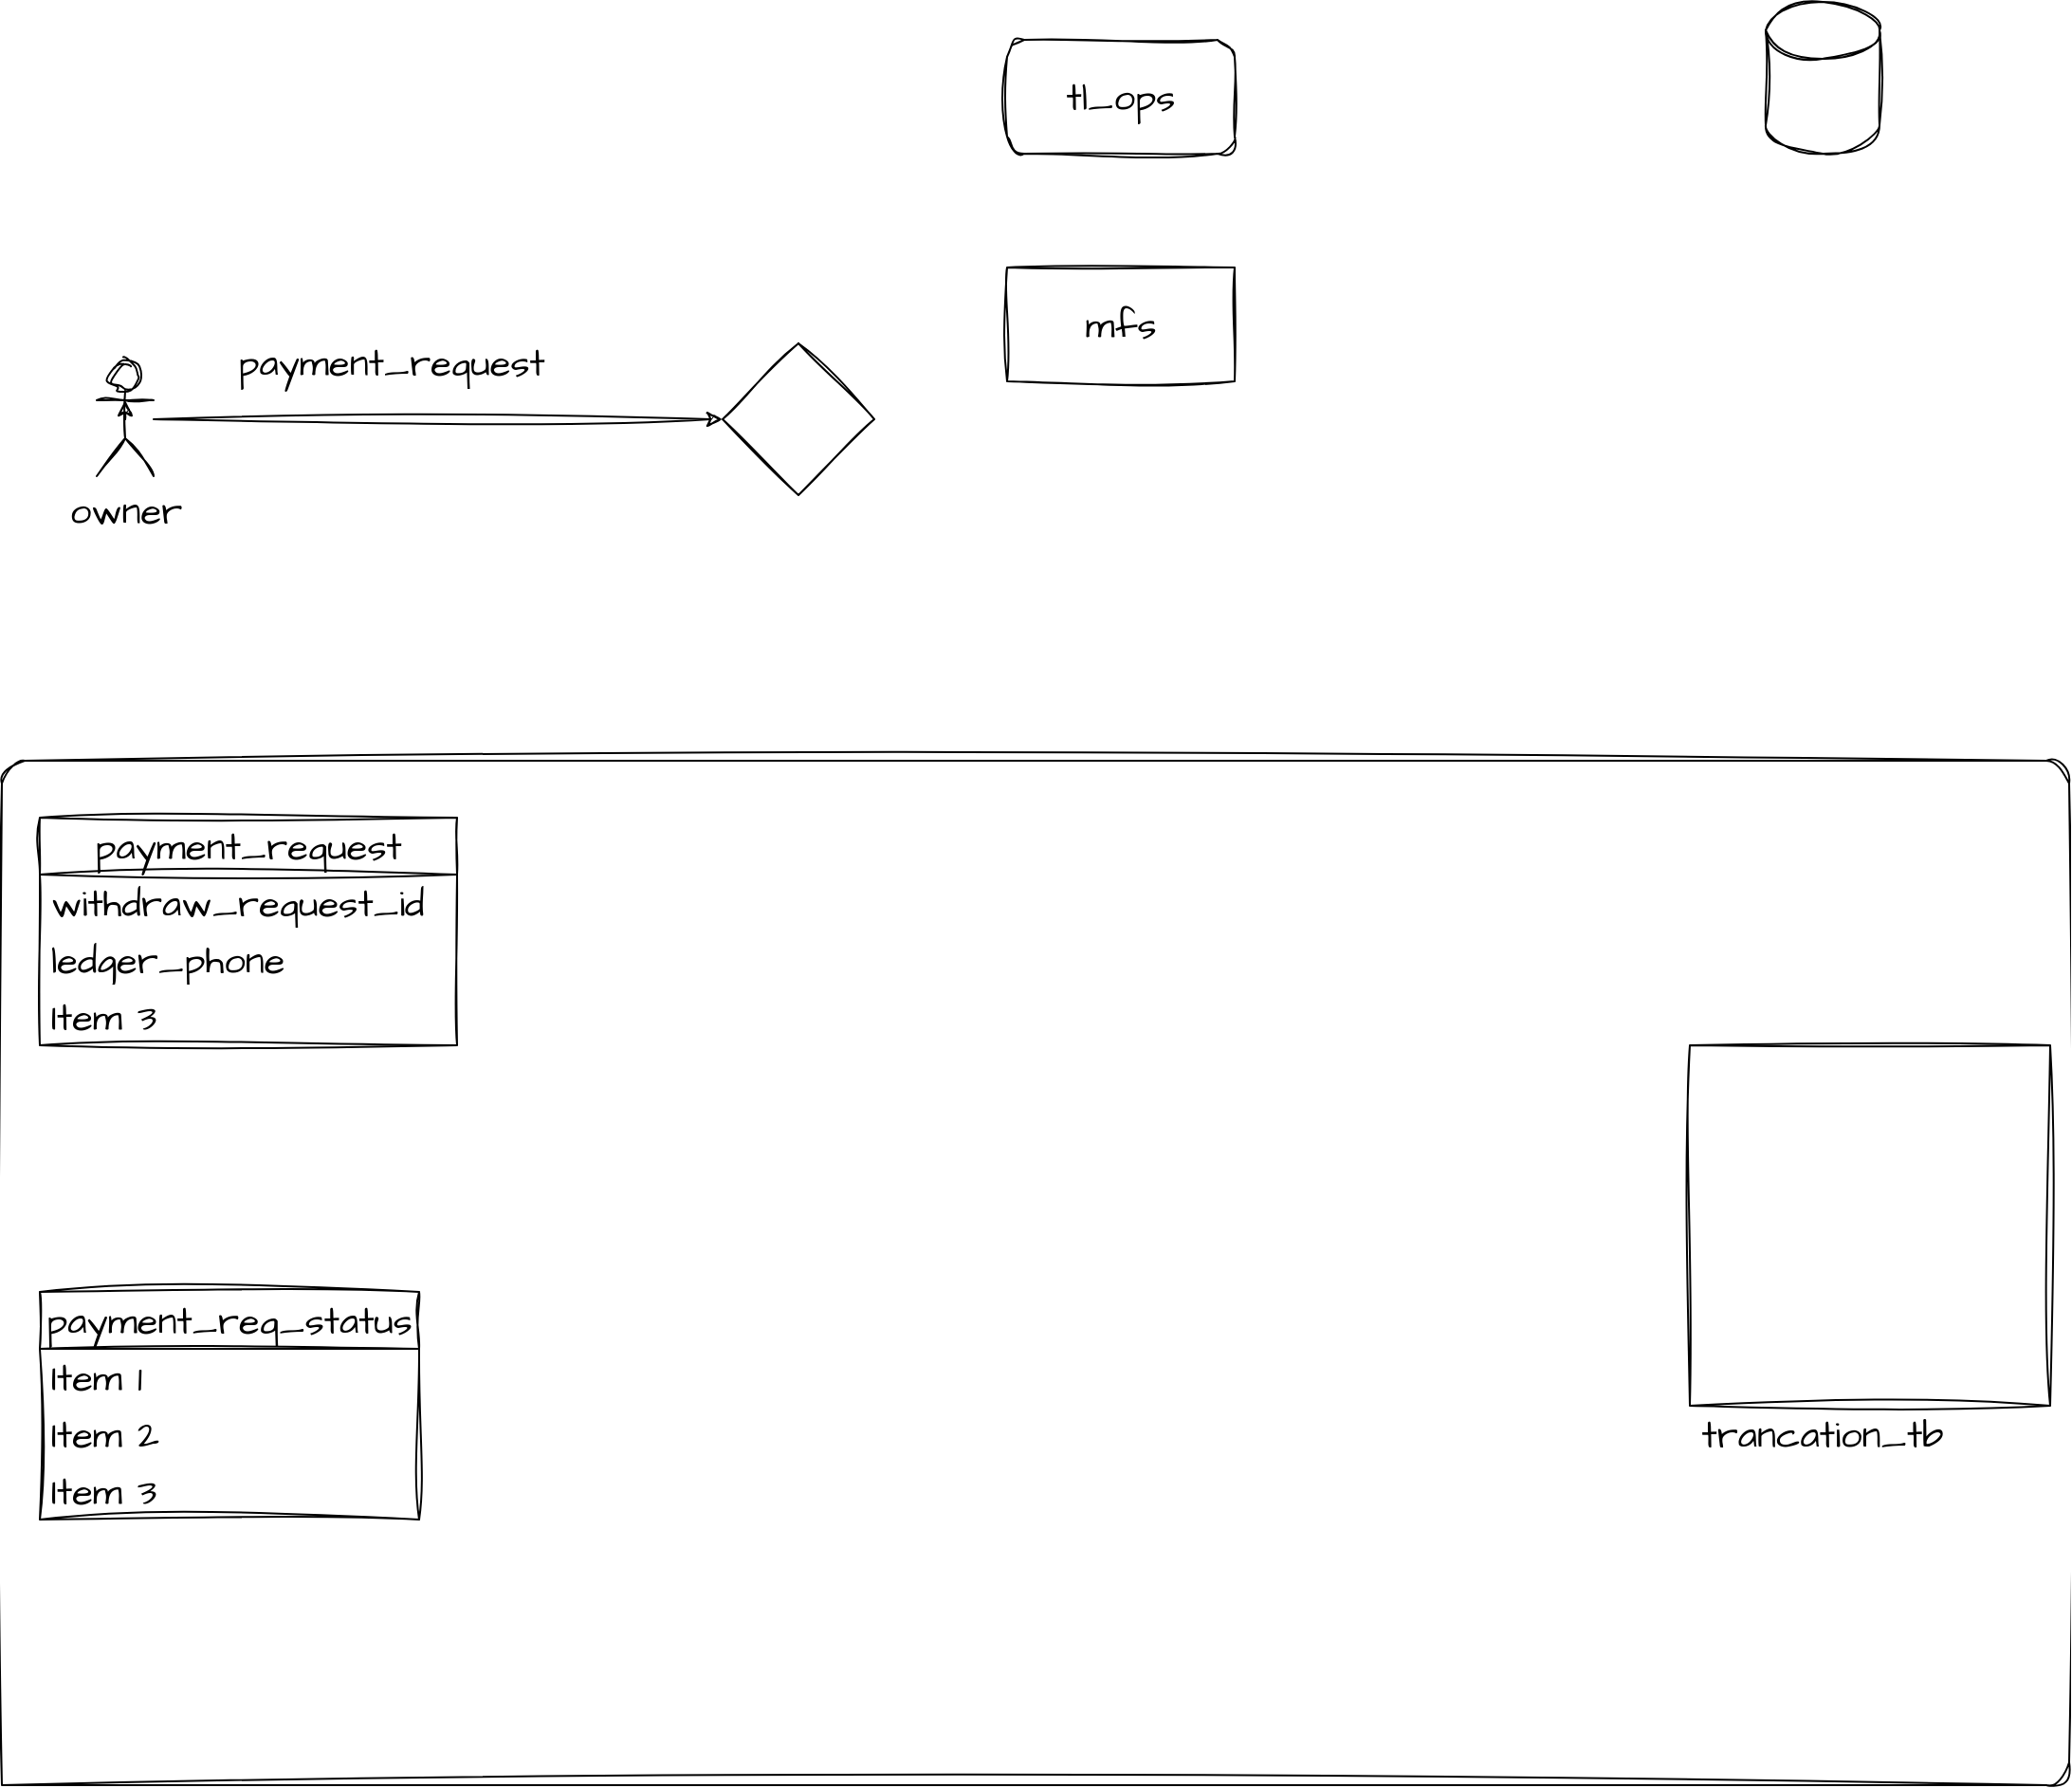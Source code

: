 <mxfile version="21.6.5" type="github">
  <diagram name="Page-1" id="43hB7eFA64fmFDgaqxYS">
    <mxGraphModel dx="2476" dy="1657" grid="1" gridSize="10" guides="1" tooltips="1" connect="1" arrows="1" fold="1" page="1" pageScale="1" pageWidth="1100" pageHeight="850" math="0" shadow="0">
      <root>
        <mxCell id="0" />
        <mxCell id="1" parent="0" />
        <mxCell id="nbxJpExL3hDt3ZZOvL1e-2" value="" style="verticalLabelPosition=bottom;verticalAlign=top;html=1;shape=mxgraph.basic.three_corner_round_rect;dx=6;whiteSpace=wrap;sketch=1;hachureGap=4;jiggle=2;curveFitting=1;fontFamily=Architects Daughter;fontSource=https%3A%2F%2Ffonts.googleapis.com%2Fcss%3Ffamily%3DArchitects%2BDaughter;fontSize=20;" vertex="1" parent="1">
          <mxGeometry x="-120" y="250" width="1090" height="540" as="geometry" />
        </mxCell>
        <mxCell id="nbxJpExL3hDt3ZZOvL1e-5" value="" style="whiteSpace=wrap;html=1;aspect=fixed;sketch=1;hachureGap=4;jiggle=2;curveFitting=1;fontFamily=Architects Daughter;fontSource=https%3A%2F%2Ffonts.googleapis.com%2Fcss%3Ffamily%3DArchitects%2BDaughter;fontSize=20;" vertex="1" parent="1">
          <mxGeometry x="770" y="400" width="190" height="190" as="geometry" />
        </mxCell>
        <mxCell id="nbxJpExL3hDt3ZZOvL1e-6" value="trancation_tb" style="text;html=1;strokeColor=none;fillColor=none;align=center;verticalAlign=middle;whiteSpace=wrap;rounded=0;fontSize=20;fontFamily=Architects Daughter;" vertex="1" parent="1">
          <mxGeometry x="810" y="590" width="60" height="30" as="geometry" />
        </mxCell>
        <mxCell id="nbxJpExL3hDt3ZZOvL1e-7" value="payment_request" style="swimlane;fontStyle=0;childLayout=stackLayout;horizontal=1;startSize=30;horizontalStack=0;resizeParent=1;resizeParentMax=0;resizeLast=0;collapsible=1;marginBottom=0;whiteSpace=wrap;html=1;sketch=1;hachureGap=4;jiggle=2;curveFitting=1;fontFamily=Architects Daughter;fontSource=https%3A%2F%2Ffonts.googleapis.com%2Fcss%3Ffamily%3DArchitects%2BDaughter;fontSize=20;" vertex="1" parent="1">
          <mxGeometry x="-100" y="280" width="220" height="120" as="geometry" />
        </mxCell>
        <mxCell id="nbxJpExL3hDt3ZZOvL1e-8" value="withdraw_request_id" style="text;strokeColor=none;fillColor=none;align=left;verticalAlign=middle;spacingLeft=4;spacingRight=4;overflow=hidden;points=[[0,0.5],[1,0.5]];portConstraint=eastwest;rotatable=0;whiteSpace=wrap;html=1;fontSize=20;fontFamily=Architects Daughter;" vertex="1" parent="nbxJpExL3hDt3ZZOvL1e-7">
          <mxGeometry y="30" width="220" height="30" as="geometry" />
        </mxCell>
        <mxCell id="nbxJpExL3hDt3ZZOvL1e-9" value="ledger_phone" style="text;strokeColor=none;fillColor=none;align=left;verticalAlign=middle;spacingLeft=4;spacingRight=4;overflow=hidden;points=[[0,0.5],[1,0.5]];portConstraint=eastwest;rotatable=0;whiteSpace=wrap;html=1;fontSize=20;fontFamily=Architects Daughter;" vertex="1" parent="nbxJpExL3hDt3ZZOvL1e-7">
          <mxGeometry y="60" width="220" height="30" as="geometry" />
        </mxCell>
        <mxCell id="nbxJpExL3hDt3ZZOvL1e-10" value="Item 3" style="text;strokeColor=none;fillColor=none;align=left;verticalAlign=middle;spacingLeft=4;spacingRight=4;overflow=hidden;points=[[0,0.5],[1,0.5]];portConstraint=eastwest;rotatable=0;whiteSpace=wrap;html=1;fontSize=20;fontFamily=Architects Daughter;" vertex="1" parent="nbxJpExL3hDt3ZZOvL1e-7">
          <mxGeometry y="90" width="220" height="30" as="geometry" />
        </mxCell>
        <mxCell id="nbxJpExL3hDt3ZZOvL1e-11" value="payment_req_status" style="swimlane;fontStyle=0;childLayout=stackLayout;horizontal=1;startSize=30;horizontalStack=0;resizeParent=1;resizeParentMax=0;resizeLast=0;collapsible=1;marginBottom=0;whiteSpace=wrap;html=1;sketch=1;hachureGap=4;jiggle=2;curveFitting=1;fontFamily=Architects Daughter;fontSource=https%3A%2F%2Ffonts.googleapis.com%2Fcss%3Ffamily%3DArchitects%2BDaughter;fontSize=20;" vertex="1" parent="1">
          <mxGeometry x="-100" y="530" width="200" height="120" as="geometry" />
        </mxCell>
        <mxCell id="nbxJpExL3hDt3ZZOvL1e-12" value="Item 1" style="text;strokeColor=none;fillColor=none;align=left;verticalAlign=middle;spacingLeft=4;spacingRight=4;overflow=hidden;points=[[0,0.5],[1,0.5]];portConstraint=eastwest;rotatable=0;whiteSpace=wrap;html=1;fontSize=20;fontFamily=Architects Daughter;" vertex="1" parent="nbxJpExL3hDt3ZZOvL1e-11">
          <mxGeometry y="30" width="200" height="30" as="geometry" />
        </mxCell>
        <mxCell id="nbxJpExL3hDt3ZZOvL1e-13" value="Item 2" style="text;strokeColor=none;fillColor=none;align=left;verticalAlign=middle;spacingLeft=4;spacingRight=4;overflow=hidden;points=[[0,0.5],[1,0.5]];portConstraint=eastwest;rotatable=0;whiteSpace=wrap;html=1;fontSize=20;fontFamily=Architects Daughter;" vertex="1" parent="nbxJpExL3hDt3ZZOvL1e-11">
          <mxGeometry y="60" width="200" height="30" as="geometry" />
        </mxCell>
        <mxCell id="nbxJpExL3hDt3ZZOvL1e-14" value="Item 3" style="text;strokeColor=none;fillColor=none;align=left;verticalAlign=middle;spacingLeft=4;spacingRight=4;overflow=hidden;points=[[0,0.5],[1,0.5]];portConstraint=eastwest;rotatable=0;whiteSpace=wrap;html=1;fontSize=20;fontFamily=Architects Daughter;" vertex="1" parent="nbxJpExL3hDt3ZZOvL1e-11">
          <mxGeometry y="90" width="200" height="30" as="geometry" />
        </mxCell>
        <mxCell id="nbxJpExL3hDt3ZZOvL1e-20" style="edgeStyle=orthogonalEdgeStyle;rounded=0;sketch=1;hachureGap=4;jiggle=2;curveFitting=1;orthogonalLoop=1;jettySize=auto;html=1;fontFamily=Architects Daughter;fontSource=https%3A%2F%2Ffonts.googleapis.com%2Fcss%3Ffamily%3DArchitects%2BDaughter;fontSize=16;" edge="1" parent="1" source="nbxJpExL3hDt3ZZOvL1e-15" target="nbxJpExL3hDt3ZZOvL1e-21">
          <mxGeometry relative="1" as="geometry">
            <mxPoint x="300" y="70" as="targetPoint" />
          </mxGeometry>
        </mxCell>
        <mxCell id="nbxJpExL3hDt3ZZOvL1e-15" value="owner" style="shape=umlActor;verticalLabelPosition=bottom;verticalAlign=top;html=1;outlineConnect=0;sketch=1;hachureGap=4;jiggle=2;curveFitting=1;fontFamily=Architects Daughter;fontSource=https%3A%2F%2Ffonts.googleapis.com%2Fcss%3Ffamily%3DArchitects%2BDaughter;fontSize=20;" vertex="1" parent="1">
          <mxGeometry x="-70" y="40" width="30" height="60" as="geometry" />
        </mxCell>
        <mxCell id="nbxJpExL3hDt3ZZOvL1e-16" style="edgeStyle=orthogonalEdgeStyle;rounded=0;sketch=1;hachureGap=4;jiggle=2;curveFitting=1;orthogonalLoop=1;jettySize=auto;html=1;exitX=0.5;exitY=0.5;exitDx=0;exitDy=0;exitPerimeter=0;entryX=0.5;entryY=0.333;entryDx=0;entryDy=0;entryPerimeter=0;fontFamily=Architects Daughter;fontSource=https%3A%2F%2Ffonts.googleapis.com%2Fcss%3Ffamily%3DArchitects%2BDaughter;fontSize=16;" edge="1" parent="1" source="nbxJpExL3hDt3ZZOvL1e-15" target="nbxJpExL3hDt3ZZOvL1e-15">
          <mxGeometry relative="1" as="geometry" />
        </mxCell>
        <mxCell id="nbxJpExL3hDt3ZZOvL1e-21" value="" style="rhombus;whiteSpace=wrap;html=1;sketch=1;hachureGap=4;jiggle=2;curveFitting=1;fontFamily=Architects Daughter;fontSource=https%3A%2F%2Ffonts.googleapis.com%2Fcss%3Ffamily%3DArchitects%2BDaughter;fontSize=20;" vertex="1" parent="1">
          <mxGeometry x="260" y="30" width="80" height="80" as="geometry" />
        </mxCell>
        <mxCell id="nbxJpExL3hDt3ZZOvL1e-22" value="payment_request" style="text;html=1;align=center;verticalAlign=middle;resizable=0;points=[];autosize=1;strokeColor=none;fillColor=none;fontSize=20;fontFamily=Architects Daughter;" vertex="1" parent="1">
          <mxGeometry x="-10" y="20" width="190" height="40" as="geometry" />
        </mxCell>
        <mxCell id="nbxJpExL3hDt3ZZOvL1e-23" value="" style="shape=cylinder3;whiteSpace=wrap;html=1;boundedLbl=1;backgroundOutline=1;size=15;sketch=1;hachureGap=4;jiggle=2;curveFitting=1;fontFamily=Architects Daughter;fontSource=https%3A%2F%2Ffonts.googleapis.com%2Fcss%3Ffamily%3DArchitects%2BDaughter;fontSize=20;" vertex="1" parent="1">
          <mxGeometry x="810" y="-150" width="60" height="80" as="geometry" />
        </mxCell>
        <mxCell id="nbxJpExL3hDt3ZZOvL1e-25" value="tl_ops" style="rounded=1;whiteSpace=wrap;html=1;sketch=1;hachureGap=4;jiggle=2;curveFitting=1;fontFamily=Architects Daughter;fontSource=https%3A%2F%2Ffonts.googleapis.com%2Fcss%3Ffamily%3DArchitects%2BDaughter;fontSize=20;" vertex="1" parent="1">
          <mxGeometry x="410" y="-130" width="120" height="60" as="geometry" />
        </mxCell>
        <mxCell id="nbxJpExL3hDt3ZZOvL1e-26" value="mfs" style="whiteSpace=wrap;html=1;sketch=1;hachureGap=4;jiggle=2;curveFitting=1;fontFamily=Architects Daughter;fontSource=https%3A%2F%2Ffonts.googleapis.com%2Fcss%3Ffamily%3DArchitects%2BDaughter;fontSize=20;" vertex="1" parent="1">
          <mxGeometry x="410" y="-10" width="120" height="60" as="geometry" />
        </mxCell>
      </root>
    </mxGraphModel>
  </diagram>
</mxfile>
